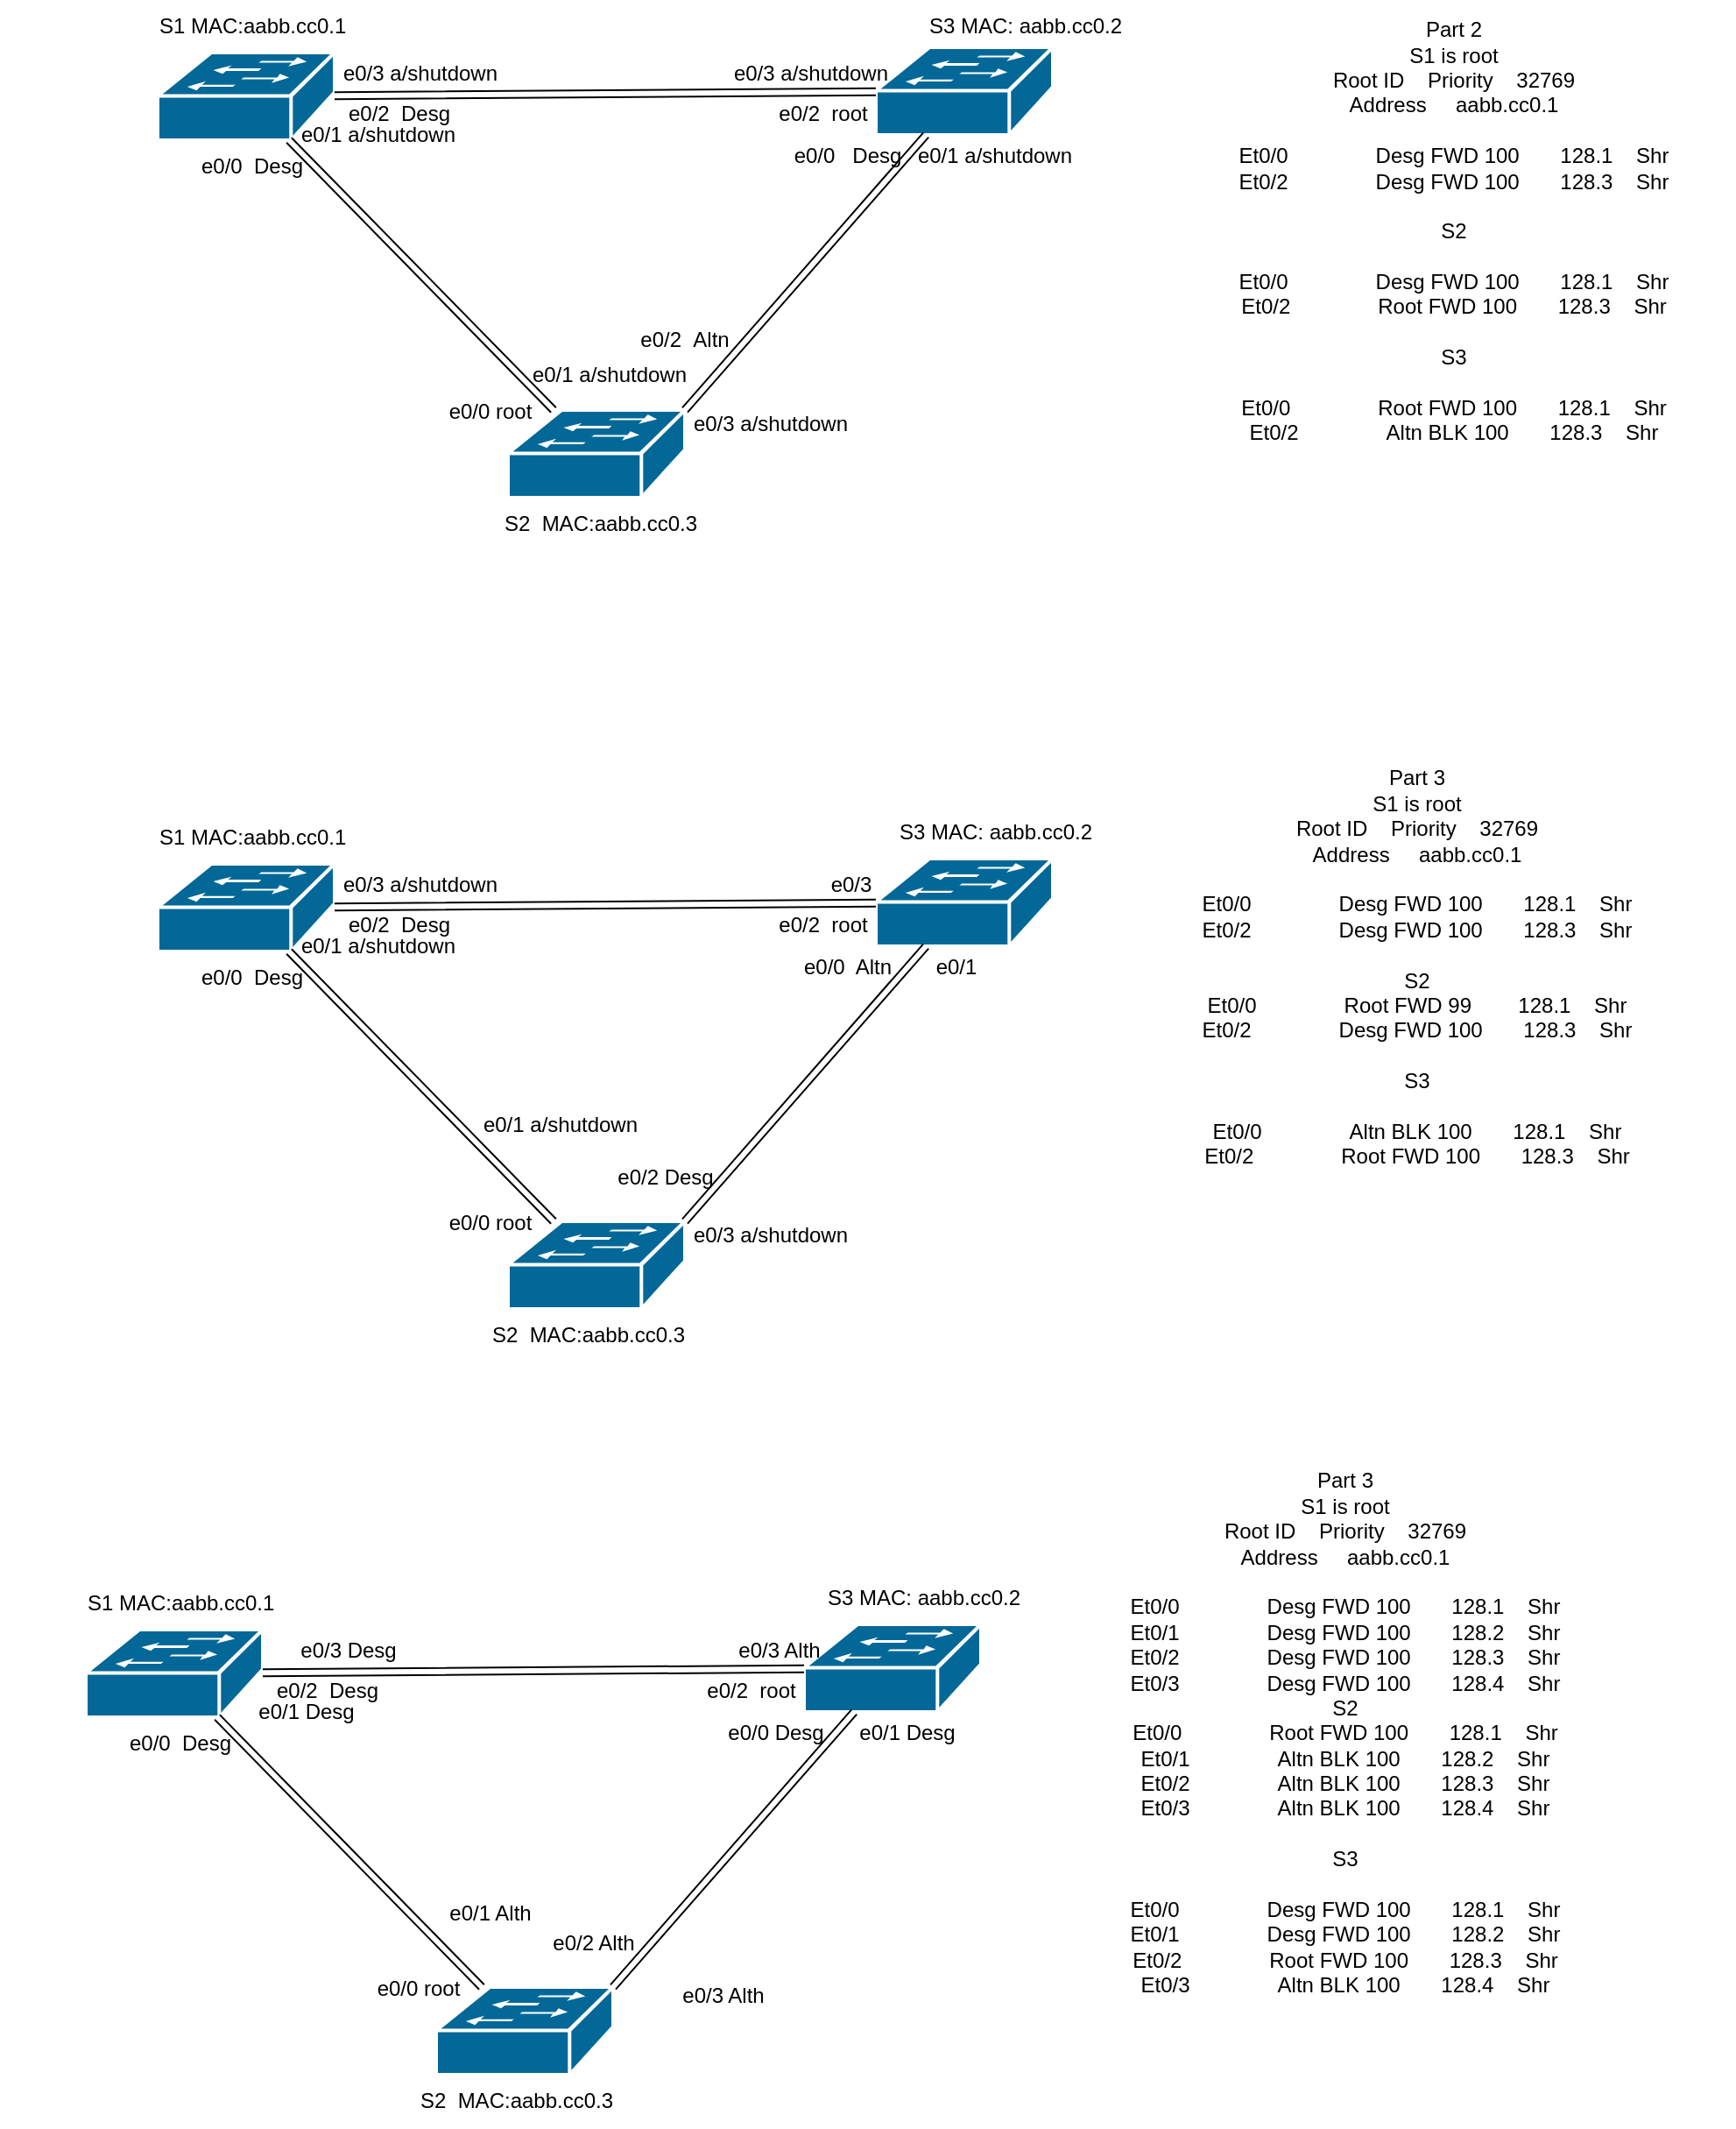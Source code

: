<mxfile version="24.8.6">
  <diagram name="Page-1" id="c37626ed-c26b-45fb-9056-f9ebc6bb27b6">
    <mxGraphModel dx="1154" dy="546" grid="1" gridSize="10" guides="1" tooltips="1" connect="1" arrows="1" fold="1" page="1" pageScale="1" pageWidth="1100" pageHeight="850" background="none" math="0" shadow="0">
      <root>
        <mxCell id="0" />
        <mxCell id="1" parent="0" />
        <mxCell id="9AFmzdEa3dv1COguM4qp-1" value="" style="shape=mxgraph.cisco.switches.workgroup_switch;sketch=0;html=1;pointerEvents=1;dashed=0;fillColor=#036897;strokeColor=#ffffff;strokeWidth=2;verticalLabelPosition=bottom;verticalAlign=top;align=center;outlineConnect=0;" parent="1" vertex="1">
          <mxGeometry x="170" y="103" width="101" height="50" as="geometry" />
        </mxCell>
        <mxCell id="9AFmzdEa3dv1COguM4qp-2" value="" style="shape=mxgraph.cisco.switches.workgroup_switch;sketch=0;html=1;pointerEvents=1;dashed=0;fillColor=#036897;strokeColor=#ffffff;strokeWidth=2;verticalLabelPosition=bottom;verticalAlign=top;align=center;outlineConnect=0;" parent="1" vertex="1">
          <mxGeometry x="580" y="100" width="101" height="50" as="geometry" />
        </mxCell>
        <mxCell id="9AFmzdEa3dv1COguM4qp-3" value="" style="shape=mxgraph.cisco.switches.workgroup_switch;sketch=0;html=1;pointerEvents=1;dashed=0;fillColor=#036897;strokeColor=#ffffff;strokeWidth=2;verticalLabelPosition=bottom;verticalAlign=top;align=center;outlineConnect=0;" parent="1" vertex="1">
          <mxGeometry x="370" y="307" width="101" height="50" as="geometry" />
        </mxCell>
        <mxCell id="9AFmzdEa3dv1COguM4qp-7" value="" style="orthogonalLoop=1;jettySize=auto;html=1;rounded=0;exitX=1;exitY=0;exitDx=0;exitDy=0;exitPerimeter=0;shape=link;" parent="1" source="9AFmzdEa3dv1COguM4qp-3" target="9AFmzdEa3dv1COguM4qp-2" edge="1">
          <mxGeometry width="80" relative="1" as="geometry">
            <mxPoint x="520" y="150" as="sourcePoint" />
            <mxPoint x="600" y="150" as="targetPoint" />
          </mxGeometry>
        </mxCell>
        <mxCell id="9AFmzdEa3dv1COguM4qp-8" value="" style="orthogonalLoop=1;jettySize=auto;html=1;rounded=0;shape=link;" parent="1" source="9AFmzdEa3dv1COguM4qp-3" target="9AFmzdEa3dv1COguM4qp-1" edge="1">
          <mxGeometry width="80" relative="1" as="geometry">
            <mxPoint x="441" y="330" as="sourcePoint" />
            <mxPoint x="615" y="160" as="targetPoint" />
          </mxGeometry>
        </mxCell>
        <mxCell id="9AFmzdEa3dv1COguM4qp-9" value="" style="orthogonalLoop=1;jettySize=auto;html=1;rounded=0;shape=link;" parent="1" source="9AFmzdEa3dv1COguM4qp-2" target="9AFmzdEa3dv1COguM4qp-1" edge="1">
          <mxGeometry width="80" relative="1" as="geometry">
            <mxPoint x="431" y="220" as="sourcePoint" />
            <mxPoint x="310" y="60" as="targetPoint" />
          </mxGeometry>
        </mxCell>
        <mxCell id="9AFmzdEa3dv1COguM4qp-10" value="S1 MAC:aabb.cc0.1&amp;nbsp;" style="text;strokeColor=none;align=center;fillColor=none;html=1;verticalAlign=middle;whiteSpace=wrap;rounded=0;" parent="1" vertex="1">
          <mxGeometry x="121" y="73" width="210" height="30" as="geometry" />
        </mxCell>
        <mxCell id="9AFmzdEa3dv1COguM4qp-11" value="S3 MAC: aabb.cc0.2" style="text;strokeColor=none;align=center;fillColor=none;html=1;verticalAlign=middle;whiteSpace=wrap;rounded=0;" parent="1" vertex="1">
          <mxGeometry x="584.5" y="73" width="161" height="30" as="geometry" />
        </mxCell>
        <mxCell id="9AFmzdEa3dv1COguM4qp-12" value="S2&amp;nbsp; MAC:aabb.cc0.3" style="text;strokeColor=none;align=center;fillColor=none;html=1;verticalAlign=middle;whiteSpace=wrap;rounded=0;" parent="1" vertex="1">
          <mxGeometry x="338" y="357" width="170" height="30" as="geometry" />
        </mxCell>
        <mxCell id="9AFmzdEa3dv1COguM4qp-13" value="e0/3 a/shutdown" style="text;strokeColor=none;align=center;fillColor=none;html=1;verticalAlign=middle;whiteSpace=wrap;rounded=0;" parent="1" vertex="1">
          <mxGeometry x="260" y="100" width="120" height="30" as="geometry" />
        </mxCell>
        <mxCell id="9AFmzdEa3dv1COguM4qp-14" value="e0/3 a/shutdown" style="text;strokeColor=none;align=center;fillColor=none;html=1;verticalAlign=middle;whiteSpace=wrap;rounded=0;" parent="1" vertex="1">
          <mxGeometry x="490" y="100" width="106" height="30" as="geometry" />
        </mxCell>
        <mxCell id="9AFmzdEa3dv1COguM4qp-15" value="e0/3 a/shutdown" style="text;strokeColor=none;align=center;fillColor=none;html=1;verticalAlign=middle;whiteSpace=wrap;rounded=0;" parent="1" vertex="1">
          <mxGeometry x="460" y="300" width="120" height="30" as="geometry" />
        </mxCell>
        <mxCell id="9AFmzdEa3dv1COguM4qp-16" value="e0/0&amp;nbsp;&amp;nbsp;Desg" style="text;strokeColor=none;align=center;fillColor=none;html=1;verticalAlign=middle;whiteSpace=wrap;rounded=0;" parent="1" vertex="1">
          <mxGeometry x="194" y="153" width="60" height="30" as="geometry" />
        </mxCell>
        <mxCell id="9AFmzdEa3dv1COguM4qp-17" value="e0/0&amp;nbsp;&amp;nbsp;&amp;nbsp;Desg" style="text;strokeColor=none;align=center;fillColor=none;html=1;verticalAlign=middle;whiteSpace=wrap;rounded=0;" parent="1" vertex="1">
          <mxGeometry x="534" y="147" width="60" height="30" as="geometry" />
        </mxCell>
        <mxCell id="9AFmzdEa3dv1COguM4qp-18" value="e0/0&amp;nbsp;root" style="text;strokeColor=none;align=center;fillColor=none;html=1;verticalAlign=middle;whiteSpace=wrap;rounded=0;" parent="1" vertex="1">
          <mxGeometry x="330" y="293" width="60" height="30" as="geometry" />
        </mxCell>
        <mxCell id="9AFmzdEa3dv1COguM4qp-19" value="e0/1 a/shutdown" style="text;strokeColor=none;align=center;fillColor=none;html=1;verticalAlign=middle;whiteSpace=wrap;rounded=0;" parent="1" vertex="1">
          <mxGeometry x="232" y="135" width="128" height="30" as="geometry" />
        </mxCell>
        <mxCell id="9AFmzdEa3dv1COguM4qp-20" value="e0/1 a/shutdown" style="text;strokeColor=none;align=center;fillColor=none;html=1;verticalAlign=middle;whiteSpace=wrap;rounded=0;" parent="1" vertex="1">
          <mxGeometry x="596" y="147" width="104" height="30" as="geometry" />
        </mxCell>
        <mxCell id="9AFmzdEa3dv1COguM4qp-21" value="e0/1 a/shutdown" style="text;strokeColor=none;align=center;fillColor=none;html=1;verticalAlign=middle;whiteSpace=wrap;rounded=0;" parent="1" vertex="1">
          <mxGeometry x="378" y="272" width="100" height="30" as="geometry" />
        </mxCell>
        <mxCell id="9AFmzdEa3dv1COguM4qp-22" value="e0/2&amp;nbsp;&amp;nbsp;Altn" style="text;strokeColor=none;align=center;fillColor=none;html=1;verticalAlign=middle;whiteSpace=wrap;rounded=0;" parent="1" vertex="1">
          <mxGeometry x="441" y="252" width="60" height="30" as="geometry" />
        </mxCell>
        <mxCell id="9AFmzdEa3dv1COguM4qp-23" value="e0/2&amp;nbsp;&amp;nbsp;Desg" style="text;strokeColor=none;align=center;fillColor=none;html=1;verticalAlign=middle;whiteSpace=wrap;rounded=0;" parent="1" vertex="1">
          <mxGeometry x="278" y="123" width="60" height="30" as="geometry" />
        </mxCell>
        <mxCell id="9AFmzdEa3dv1COguM4qp-24" value="e0/2&amp;nbsp;&amp;nbsp;root" style="text;strokeColor=none;align=center;fillColor=none;html=1;verticalAlign=middle;whiteSpace=wrap;rounded=0;" parent="1" vertex="1">
          <mxGeometry x="520" y="123" width="60" height="30" as="geometry" />
        </mxCell>
        <mxCell id="SqgIeFdHdZ6kIC64qtme-1" value="Part 2&lt;div&gt;&lt;div&gt;S1 is root&lt;/div&gt;&lt;div&gt;Root ID&amp;nbsp; &amp;nbsp; Priority&amp;nbsp; &amp;nbsp; 32769&lt;/div&gt;&lt;div&gt;Address&amp;nbsp; &amp;nbsp; &amp;nbsp;aabb.cc0.1&lt;/div&gt;&lt;div&gt;&lt;br&gt;&lt;/div&gt;&lt;div&gt;Et0/0&amp;nbsp; &amp;nbsp; &amp;nbsp; &amp;nbsp; &amp;nbsp; &amp;nbsp; &amp;nbsp; &amp;nbsp;Desg FWD 100&amp;nbsp; &amp;nbsp; &amp;nbsp; &amp;nbsp;128.1&amp;nbsp; &amp;nbsp; Shr&lt;/div&gt;&lt;div&gt;Et0/2&amp;nbsp; &amp;nbsp; &amp;nbsp; &amp;nbsp; &amp;nbsp; &amp;nbsp; &amp;nbsp; &amp;nbsp;Desg FWD 100&amp;nbsp; &amp;nbsp; &amp;nbsp; &amp;nbsp;128.3&amp;nbsp; &amp;nbsp; Shr&lt;/div&gt;&lt;div&gt;&lt;br&gt;&lt;/div&gt;&lt;div&gt;S2&lt;/div&gt;&lt;div&gt;&lt;br&gt;&lt;/div&gt;&lt;div&gt;Et0/0&amp;nbsp; &amp;nbsp; &amp;nbsp; &amp;nbsp; &amp;nbsp; &amp;nbsp; &amp;nbsp; &amp;nbsp;Desg FWD 100&amp;nbsp; &amp;nbsp; &amp;nbsp; &amp;nbsp;128.1&amp;nbsp; &amp;nbsp; Shr&lt;/div&gt;&lt;div&gt;Et0/2&amp;nbsp; &amp;nbsp; &amp;nbsp; &amp;nbsp; &amp;nbsp; &amp;nbsp; &amp;nbsp; &amp;nbsp;Root FWD 100&amp;nbsp; &amp;nbsp; &amp;nbsp; &amp;nbsp;128.3&amp;nbsp; &amp;nbsp; Shr&lt;/div&gt;&lt;div&gt;&lt;br&gt;&lt;/div&gt;&lt;div&gt;S3&lt;/div&gt;&lt;div&gt;&lt;br&gt;&lt;/div&gt;&lt;div&gt;Et0/0&amp;nbsp; &amp;nbsp; &amp;nbsp; &amp;nbsp; &amp;nbsp; &amp;nbsp; &amp;nbsp; &amp;nbsp;Root FWD 100&amp;nbsp; &amp;nbsp; &amp;nbsp; &amp;nbsp;128.1&amp;nbsp; &amp;nbsp; Shr&lt;/div&gt;&lt;div&gt;Et0/2&amp;nbsp; &amp;nbsp; &amp;nbsp; &amp;nbsp; &amp;nbsp; &amp;nbsp; &amp;nbsp; &amp;nbsp;Altn BLK 100&amp;nbsp; &amp;nbsp; &amp;nbsp; &amp;nbsp;128.3&amp;nbsp; &amp;nbsp; Shr&lt;/div&gt;&lt;/div&gt;" style="text;strokeColor=none;align=center;fillColor=none;html=1;verticalAlign=middle;whiteSpace=wrap;rounded=0;" vertex="1" parent="1">
          <mxGeometry x="750" y="190" width="320" height="30" as="geometry" />
        </mxCell>
        <mxCell id="SqgIeFdHdZ6kIC64qtme-3" value="" style="shape=mxgraph.cisco.switches.workgroup_switch;sketch=0;html=1;pointerEvents=1;dashed=0;fillColor=#036897;strokeColor=#ffffff;strokeWidth=2;verticalLabelPosition=bottom;verticalAlign=top;align=center;outlineConnect=0;" vertex="1" parent="1">
          <mxGeometry x="170" y="566" width="101" height="50" as="geometry" />
        </mxCell>
        <mxCell id="SqgIeFdHdZ6kIC64qtme-4" value="" style="shape=mxgraph.cisco.switches.workgroup_switch;sketch=0;html=1;pointerEvents=1;dashed=0;fillColor=#036897;strokeColor=#ffffff;strokeWidth=2;verticalLabelPosition=bottom;verticalAlign=top;align=center;outlineConnect=0;" vertex="1" parent="1">
          <mxGeometry x="580" y="563" width="101" height="50" as="geometry" />
        </mxCell>
        <mxCell id="SqgIeFdHdZ6kIC64qtme-5" value="" style="shape=mxgraph.cisco.switches.workgroup_switch;sketch=0;html=1;pointerEvents=1;dashed=0;fillColor=#036897;strokeColor=#ffffff;strokeWidth=2;verticalLabelPosition=bottom;verticalAlign=top;align=center;outlineConnect=0;" vertex="1" parent="1">
          <mxGeometry x="370" y="770" width="101" height="50" as="geometry" />
        </mxCell>
        <mxCell id="SqgIeFdHdZ6kIC64qtme-6" value="" style="orthogonalLoop=1;jettySize=auto;html=1;rounded=0;exitX=1;exitY=0;exitDx=0;exitDy=0;exitPerimeter=0;shape=link;" edge="1" parent="1" source="SqgIeFdHdZ6kIC64qtme-5" target="SqgIeFdHdZ6kIC64qtme-4">
          <mxGeometry width="80" relative="1" as="geometry">
            <mxPoint x="520" y="613" as="sourcePoint" />
            <mxPoint x="600" y="613" as="targetPoint" />
          </mxGeometry>
        </mxCell>
        <mxCell id="SqgIeFdHdZ6kIC64qtme-7" value="" style="orthogonalLoop=1;jettySize=auto;html=1;rounded=0;shape=link;" edge="1" parent="1" source="SqgIeFdHdZ6kIC64qtme-5" target="SqgIeFdHdZ6kIC64qtme-3">
          <mxGeometry width="80" relative="1" as="geometry">
            <mxPoint x="441" y="793" as="sourcePoint" />
            <mxPoint x="615" y="623" as="targetPoint" />
          </mxGeometry>
        </mxCell>
        <mxCell id="SqgIeFdHdZ6kIC64qtme-8" value="" style="orthogonalLoop=1;jettySize=auto;html=1;rounded=0;shape=link;" edge="1" parent="1" source="SqgIeFdHdZ6kIC64qtme-4" target="SqgIeFdHdZ6kIC64qtme-3">
          <mxGeometry width="80" relative="1" as="geometry">
            <mxPoint x="431" y="683" as="sourcePoint" />
            <mxPoint x="310" y="523" as="targetPoint" />
          </mxGeometry>
        </mxCell>
        <mxCell id="SqgIeFdHdZ6kIC64qtme-9" value="S1 MAC:aabb.cc0.1&amp;nbsp;" style="text;strokeColor=none;align=center;fillColor=none;html=1;verticalAlign=middle;whiteSpace=wrap;rounded=0;" vertex="1" parent="1">
          <mxGeometry x="121" y="536" width="210" height="30" as="geometry" />
        </mxCell>
        <mxCell id="SqgIeFdHdZ6kIC64qtme-10" value="S3 MAC: aabb.cc0.2" style="text;strokeColor=none;align=center;fillColor=none;html=1;verticalAlign=middle;whiteSpace=wrap;rounded=0;" vertex="1" parent="1">
          <mxGeometry x="567.5" y="533" width="161" height="30" as="geometry" />
        </mxCell>
        <mxCell id="SqgIeFdHdZ6kIC64qtme-11" value="S2&amp;nbsp; MAC:aabb.cc0.3" style="text;strokeColor=none;align=center;fillColor=none;html=1;verticalAlign=middle;whiteSpace=wrap;rounded=0;" vertex="1" parent="1">
          <mxGeometry x="331" y="820" width="170" height="30" as="geometry" />
        </mxCell>
        <mxCell id="SqgIeFdHdZ6kIC64qtme-12" value="e0/3 a/shutdown" style="text;strokeColor=none;align=center;fillColor=none;html=1;verticalAlign=middle;whiteSpace=wrap;rounded=0;" vertex="1" parent="1">
          <mxGeometry x="260" y="563" width="120" height="30" as="geometry" />
        </mxCell>
        <mxCell id="SqgIeFdHdZ6kIC64qtme-13" value="e0/3" style="text;strokeColor=none;align=center;fillColor=none;html=1;verticalAlign=middle;whiteSpace=wrap;rounded=0;" vertex="1" parent="1">
          <mxGeometry x="536" y="563" width="60" height="30" as="geometry" />
        </mxCell>
        <mxCell id="SqgIeFdHdZ6kIC64qtme-14" value="e0/3 a/shutdown" style="text;strokeColor=none;align=center;fillColor=none;html=1;verticalAlign=middle;whiteSpace=wrap;rounded=0;" vertex="1" parent="1">
          <mxGeometry x="460" y="763" width="120" height="30" as="geometry" />
        </mxCell>
        <mxCell id="SqgIeFdHdZ6kIC64qtme-15" value="e0/0&amp;nbsp;&amp;nbsp;Desg" style="text;strokeColor=none;align=center;fillColor=none;html=1;verticalAlign=middle;whiteSpace=wrap;rounded=0;" vertex="1" parent="1">
          <mxGeometry x="194" y="616" width="60" height="30" as="geometry" />
        </mxCell>
        <mxCell id="SqgIeFdHdZ6kIC64qtme-16" value="e0/0&amp;nbsp; Altn" style="text;strokeColor=none;align=center;fillColor=none;html=1;verticalAlign=middle;whiteSpace=wrap;rounded=0;" vertex="1" parent="1">
          <mxGeometry x="534" y="610" width="60" height="30" as="geometry" />
        </mxCell>
        <mxCell id="SqgIeFdHdZ6kIC64qtme-17" value="e0/0&amp;nbsp;root" style="text;strokeColor=none;align=center;fillColor=none;html=1;verticalAlign=middle;whiteSpace=wrap;rounded=0;" vertex="1" parent="1">
          <mxGeometry x="330" y="756" width="60" height="30" as="geometry" />
        </mxCell>
        <mxCell id="SqgIeFdHdZ6kIC64qtme-18" value="e0/1 a/shutdown" style="text;strokeColor=none;align=center;fillColor=none;html=1;verticalAlign=middle;whiteSpace=wrap;rounded=0;" vertex="1" parent="1">
          <mxGeometry x="232" y="598" width="128" height="30" as="geometry" />
        </mxCell>
        <mxCell id="SqgIeFdHdZ6kIC64qtme-19" value="e0/1" style="text;strokeColor=none;align=center;fillColor=none;html=1;verticalAlign=middle;whiteSpace=wrap;rounded=0;" vertex="1" parent="1">
          <mxGeometry x="596" y="610" width="60" height="30" as="geometry" />
        </mxCell>
        <mxCell id="SqgIeFdHdZ6kIC64qtme-20" value="e0/1 a/shutdown" style="text;strokeColor=none;align=center;fillColor=none;html=1;verticalAlign=middle;whiteSpace=wrap;rounded=0;" vertex="1" parent="1">
          <mxGeometry x="350" y="700" width="100" height="30" as="geometry" />
        </mxCell>
        <mxCell id="SqgIeFdHdZ6kIC64qtme-21" value="e0/2 Desg" style="text;strokeColor=none;align=center;fillColor=none;html=1;verticalAlign=middle;whiteSpace=wrap;rounded=0;" vertex="1" parent="1">
          <mxGeometry x="430" y="730" width="60" height="30" as="geometry" />
        </mxCell>
        <mxCell id="SqgIeFdHdZ6kIC64qtme-22" value="e0/2&amp;nbsp;&amp;nbsp;Desg" style="text;strokeColor=none;align=center;fillColor=none;html=1;verticalAlign=middle;whiteSpace=wrap;rounded=0;" vertex="1" parent="1">
          <mxGeometry x="278" y="586" width="60" height="30" as="geometry" />
        </mxCell>
        <mxCell id="SqgIeFdHdZ6kIC64qtme-23" value="e0/2&amp;nbsp;&amp;nbsp;root" style="text;strokeColor=none;align=center;fillColor=none;html=1;verticalAlign=middle;whiteSpace=wrap;rounded=0;" vertex="1" parent="1">
          <mxGeometry x="520" y="586" width="60" height="30" as="geometry" />
        </mxCell>
        <mxCell id="SqgIeFdHdZ6kIC64qtme-24" value="Part 3&lt;div&gt;&lt;div&gt;S1 is root&lt;/div&gt;&lt;div&gt;Root ID&amp;nbsp; &amp;nbsp; Priority&amp;nbsp; &amp;nbsp; 32769&lt;/div&gt;&lt;div&gt;Address&amp;nbsp; &amp;nbsp; &amp;nbsp;aabb.cc0.1&lt;/div&gt;&lt;div&gt;&lt;br&gt;&lt;/div&gt;&lt;div&gt;Et0/0&amp;nbsp; &amp;nbsp; &amp;nbsp; &amp;nbsp; &amp;nbsp; &amp;nbsp; &amp;nbsp; &amp;nbsp;Desg FWD 100&amp;nbsp; &amp;nbsp; &amp;nbsp; &amp;nbsp;128.1&amp;nbsp; &amp;nbsp; Shr&lt;/div&gt;&lt;div&gt;Et0/2&amp;nbsp; &amp;nbsp; &amp;nbsp; &amp;nbsp; &amp;nbsp; &amp;nbsp; &amp;nbsp; &amp;nbsp;Desg FWD 100&amp;nbsp; &amp;nbsp; &amp;nbsp; &amp;nbsp;128.3&amp;nbsp; &amp;nbsp; Shr&lt;/div&gt;&lt;div&gt;&lt;br&gt;&lt;/div&gt;&lt;div&gt;S2&lt;/div&gt;&lt;div&gt;&lt;span style=&quot;background-color: initial;&quot;&gt;Et0/0&amp;nbsp; &amp;nbsp; &amp;nbsp; &amp;nbsp; &amp;nbsp; &amp;nbsp; &amp;nbsp; &amp;nbsp;Root FWD 99&amp;nbsp; &amp;nbsp; &amp;nbsp; &amp;nbsp; 128.1&amp;nbsp; &amp;nbsp; Shr&lt;/span&gt;&lt;/div&gt;&lt;div&gt;&lt;div&gt;Et0/2&amp;nbsp; &amp;nbsp; &amp;nbsp; &amp;nbsp; &amp;nbsp; &amp;nbsp; &amp;nbsp; &amp;nbsp;Desg FWD 100&amp;nbsp; &amp;nbsp; &amp;nbsp; &amp;nbsp;128.3&amp;nbsp; &amp;nbsp; Shr&lt;/div&gt;&lt;/div&gt;&lt;div&gt;&lt;br&gt;&lt;/div&gt;&lt;div&gt;S3&lt;/div&gt;&lt;div&gt;&lt;br&gt;&lt;/div&gt;&lt;div&gt;&lt;div&gt;Et0/0&amp;nbsp; &amp;nbsp; &amp;nbsp; &amp;nbsp; &amp;nbsp; &amp;nbsp; &amp;nbsp; &amp;nbsp;Altn BLK 100&amp;nbsp; &amp;nbsp; &amp;nbsp; &amp;nbsp;128.1&amp;nbsp; &amp;nbsp; Shr&lt;/div&gt;&lt;div&gt;Et0/2&amp;nbsp; &amp;nbsp; &amp;nbsp; &amp;nbsp; &amp;nbsp; &amp;nbsp; &amp;nbsp; &amp;nbsp;Root FWD 100&amp;nbsp; &amp;nbsp; &amp;nbsp; &amp;nbsp;128.3&amp;nbsp; &amp;nbsp; Shr&lt;/div&gt;&lt;/div&gt;&lt;/div&gt;" style="text;strokeColor=none;align=center;fillColor=none;html=1;verticalAlign=middle;whiteSpace=wrap;rounded=0;" vertex="1" parent="1">
          <mxGeometry x="728.5" y="610" width="320" height="30" as="geometry" />
        </mxCell>
        <mxCell id="SqgIeFdHdZ6kIC64qtme-25" value="" style="shape=mxgraph.cisco.switches.workgroup_switch;sketch=0;html=1;pointerEvents=1;dashed=0;fillColor=#036897;strokeColor=#ffffff;strokeWidth=2;verticalLabelPosition=bottom;verticalAlign=top;align=center;outlineConnect=0;" vertex="1" parent="1">
          <mxGeometry x="129" y="1003" width="101" height="50" as="geometry" />
        </mxCell>
        <mxCell id="SqgIeFdHdZ6kIC64qtme-26" value="" style="shape=mxgraph.cisco.switches.workgroup_switch;sketch=0;html=1;pointerEvents=1;dashed=0;fillColor=#036897;strokeColor=#ffffff;strokeWidth=2;verticalLabelPosition=bottom;verticalAlign=top;align=center;outlineConnect=0;" vertex="1" parent="1">
          <mxGeometry x="539" y="1000" width="101" height="50" as="geometry" />
        </mxCell>
        <mxCell id="SqgIeFdHdZ6kIC64qtme-27" value="" style="shape=mxgraph.cisco.switches.workgroup_switch;sketch=0;html=1;pointerEvents=1;dashed=0;fillColor=#036897;strokeColor=#ffffff;strokeWidth=2;verticalLabelPosition=bottom;verticalAlign=top;align=center;outlineConnect=0;" vertex="1" parent="1">
          <mxGeometry x="329" y="1207" width="101" height="50" as="geometry" />
        </mxCell>
        <mxCell id="SqgIeFdHdZ6kIC64qtme-28" value="" style="orthogonalLoop=1;jettySize=auto;html=1;rounded=0;exitX=1;exitY=0;exitDx=0;exitDy=0;exitPerimeter=0;shape=link;" edge="1" parent="1" source="SqgIeFdHdZ6kIC64qtme-27" target="SqgIeFdHdZ6kIC64qtme-26">
          <mxGeometry width="80" relative="1" as="geometry">
            <mxPoint x="479" y="1050" as="sourcePoint" />
            <mxPoint x="559" y="1050" as="targetPoint" />
          </mxGeometry>
        </mxCell>
        <mxCell id="SqgIeFdHdZ6kIC64qtme-29" value="" style="orthogonalLoop=1;jettySize=auto;html=1;rounded=0;shape=link;" edge="1" parent="1" source="SqgIeFdHdZ6kIC64qtme-27" target="SqgIeFdHdZ6kIC64qtme-25">
          <mxGeometry width="80" relative="1" as="geometry">
            <mxPoint x="400" y="1230" as="sourcePoint" />
            <mxPoint x="574" y="1060" as="targetPoint" />
          </mxGeometry>
        </mxCell>
        <mxCell id="SqgIeFdHdZ6kIC64qtme-30" value="" style="orthogonalLoop=1;jettySize=auto;html=1;rounded=0;shape=link;" edge="1" parent="1" source="SqgIeFdHdZ6kIC64qtme-26" target="SqgIeFdHdZ6kIC64qtme-25">
          <mxGeometry width="80" relative="1" as="geometry">
            <mxPoint x="390" y="1120" as="sourcePoint" />
            <mxPoint x="269" y="960" as="targetPoint" />
          </mxGeometry>
        </mxCell>
        <mxCell id="SqgIeFdHdZ6kIC64qtme-31" value="S1 MAC:aabb.cc0.1&amp;nbsp;" style="text;strokeColor=none;align=center;fillColor=none;html=1;verticalAlign=middle;whiteSpace=wrap;rounded=0;" vertex="1" parent="1">
          <mxGeometry x="80" y="973" width="210" height="30" as="geometry" />
        </mxCell>
        <mxCell id="SqgIeFdHdZ6kIC64qtme-32" value="S3 MAC: aabb.cc0.2" style="text;strokeColor=none;align=center;fillColor=none;html=1;verticalAlign=middle;whiteSpace=wrap;rounded=0;" vertex="1" parent="1">
          <mxGeometry x="526.5" y="970" width="161" height="30" as="geometry" />
        </mxCell>
        <mxCell id="SqgIeFdHdZ6kIC64qtme-33" value="S2&amp;nbsp; MAC:aabb.cc0.3" style="text;strokeColor=none;align=center;fillColor=none;html=1;verticalAlign=middle;whiteSpace=wrap;rounded=0;" vertex="1" parent="1">
          <mxGeometry x="290" y="1257" width="170" height="30" as="geometry" />
        </mxCell>
        <mxCell id="SqgIeFdHdZ6kIC64qtme-34" value="e0/3 Desg" style="text;strokeColor=none;align=center;fillColor=none;html=1;verticalAlign=middle;whiteSpace=wrap;rounded=0;" vertex="1" parent="1">
          <mxGeometry x="219" y="1000" width="120" height="30" as="geometry" />
        </mxCell>
        <mxCell id="SqgIeFdHdZ6kIC64qtme-35" value="e0/3 Alth" style="text;strokeColor=none;align=center;fillColor=none;html=1;verticalAlign=middle;whiteSpace=wrap;rounded=0;" vertex="1" parent="1">
          <mxGeometry x="495" y="1000" width="60" height="30" as="geometry" />
        </mxCell>
        <mxCell id="SqgIeFdHdZ6kIC64qtme-36" value="e0/3 Alth" style="text;strokeColor=none;align=center;fillColor=none;html=1;verticalAlign=middle;whiteSpace=wrap;rounded=0;" vertex="1" parent="1">
          <mxGeometry x="433" y="1197" width="120" height="30" as="geometry" />
        </mxCell>
        <mxCell id="SqgIeFdHdZ6kIC64qtme-37" value="e0/0&amp;nbsp;&amp;nbsp;Desg" style="text;strokeColor=none;align=center;fillColor=none;html=1;verticalAlign=middle;whiteSpace=wrap;rounded=0;" vertex="1" parent="1">
          <mxGeometry x="153" y="1053" width="60" height="30" as="geometry" />
        </mxCell>
        <mxCell id="SqgIeFdHdZ6kIC64qtme-38" value="e0/0 Desg" style="text;strokeColor=none;align=center;fillColor=none;html=1;verticalAlign=middle;whiteSpace=wrap;rounded=0;" vertex="1" parent="1">
          <mxGeometry x="493" y="1047" width="60" height="30" as="geometry" />
        </mxCell>
        <mxCell id="SqgIeFdHdZ6kIC64qtme-39" value="e0/0&amp;nbsp;root" style="text;strokeColor=none;align=center;fillColor=none;html=1;verticalAlign=middle;whiteSpace=wrap;rounded=0;" vertex="1" parent="1">
          <mxGeometry x="289" y="1193" width="60" height="30" as="geometry" />
        </mxCell>
        <mxCell id="SqgIeFdHdZ6kIC64qtme-40" value="e0/1 Desg" style="text;strokeColor=none;align=center;fillColor=none;html=1;verticalAlign=middle;whiteSpace=wrap;rounded=0;" vertex="1" parent="1">
          <mxGeometry x="191" y="1035" width="128" height="30" as="geometry" />
        </mxCell>
        <mxCell id="SqgIeFdHdZ6kIC64qtme-41" value="e0/1 Desg" style="text;strokeColor=none;align=center;fillColor=none;html=1;verticalAlign=middle;whiteSpace=wrap;rounded=0;" vertex="1" parent="1">
          <mxGeometry x="567.5" y="1047" width="60" height="30" as="geometry" />
        </mxCell>
        <mxCell id="SqgIeFdHdZ6kIC64qtme-42" value="e0/1 Alth" style="text;strokeColor=none;align=center;fillColor=none;html=1;verticalAlign=middle;whiteSpace=wrap;rounded=0;" vertex="1" parent="1">
          <mxGeometry x="310" y="1150" width="100" height="30" as="geometry" />
        </mxCell>
        <mxCell id="SqgIeFdHdZ6kIC64qtme-43" value="e0/2 Alth" style="text;strokeColor=none;align=center;fillColor=none;html=1;verticalAlign=middle;whiteSpace=wrap;rounded=0;" vertex="1" parent="1">
          <mxGeometry x="389" y="1167" width="60" height="30" as="geometry" />
        </mxCell>
        <mxCell id="SqgIeFdHdZ6kIC64qtme-44" value="e0/2&amp;nbsp;&amp;nbsp;Desg" style="text;strokeColor=none;align=center;fillColor=none;html=1;verticalAlign=middle;whiteSpace=wrap;rounded=0;" vertex="1" parent="1">
          <mxGeometry x="237" y="1023" width="60" height="30" as="geometry" />
        </mxCell>
        <mxCell id="SqgIeFdHdZ6kIC64qtme-45" value="e0/2&amp;nbsp;&amp;nbsp;root" style="text;strokeColor=none;align=center;fillColor=none;html=1;verticalAlign=middle;whiteSpace=wrap;rounded=0;" vertex="1" parent="1">
          <mxGeometry x="479" y="1023" width="60" height="30" as="geometry" />
        </mxCell>
        <mxCell id="SqgIeFdHdZ6kIC64qtme-46" value="Part 3&lt;div&gt;&lt;div&gt;S1 is root&lt;/div&gt;&lt;div&gt;Root ID&amp;nbsp; &amp;nbsp; Priority&amp;nbsp; &amp;nbsp; 32769&lt;/div&gt;&lt;div&gt;Address&amp;nbsp; &amp;nbsp; &amp;nbsp;aabb.cc0.1&lt;/div&gt;&lt;div&gt;&lt;br&gt;&lt;/div&gt;&lt;div&gt;&lt;div&gt;Et0/0&amp;nbsp; &amp;nbsp; &amp;nbsp; &amp;nbsp; &amp;nbsp; &amp;nbsp; &amp;nbsp; &amp;nbsp;Desg FWD 100&amp;nbsp; &amp;nbsp; &amp;nbsp; &amp;nbsp;128.1&amp;nbsp; &amp;nbsp; Shr&lt;/div&gt;&lt;div&gt;Et0/1&amp;nbsp; &amp;nbsp; &amp;nbsp; &amp;nbsp; &amp;nbsp; &amp;nbsp; &amp;nbsp; &amp;nbsp;Desg FWD 100&amp;nbsp; &amp;nbsp; &amp;nbsp; &amp;nbsp;128.2&amp;nbsp; &amp;nbsp; Shr&lt;/div&gt;&lt;div&gt;Et0/2&amp;nbsp; &amp;nbsp; &amp;nbsp; &amp;nbsp; &amp;nbsp; &amp;nbsp; &amp;nbsp; &amp;nbsp;Desg FWD 100&amp;nbsp; &amp;nbsp; &amp;nbsp; &amp;nbsp;128.3&amp;nbsp; &amp;nbsp; Shr&lt;/div&gt;&lt;div&gt;Et0/3&amp;nbsp; &amp;nbsp; &amp;nbsp; &amp;nbsp; &amp;nbsp; &amp;nbsp; &amp;nbsp; &amp;nbsp;Desg FWD 100&amp;nbsp; &amp;nbsp; &amp;nbsp; &amp;nbsp;128.4&amp;nbsp; &amp;nbsp; Shr&lt;/div&gt;&lt;/div&gt;&lt;div&gt;S2&lt;/div&gt;&lt;div&gt;&lt;div&gt;Et0/0&amp;nbsp; &amp;nbsp; &amp;nbsp; &amp;nbsp; &amp;nbsp; &amp;nbsp; &amp;nbsp; &amp;nbsp;Root FWD 100&amp;nbsp; &amp;nbsp; &amp;nbsp; &amp;nbsp;128.1&amp;nbsp; &amp;nbsp; Shr&lt;/div&gt;&lt;div&gt;Et0/1&amp;nbsp; &amp;nbsp; &amp;nbsp; &amp;nbsp; &amp;nbsp; &amp;nbsp; &amp;nbsp; &amp;nbsp;Altn BLK 100&amp;nbsp; &amp;nbsp; &amp;nbsp; &amp;nbsp;128.2&amp;nbsp; &amp;nbsp; Shr&lt;/div&gt;&lt;div&gt;Et0/2&amp;nbsp; &amp;nbsp; &amp;nbsp; &amp;nbsp; &amp;nbsp; &amp;nbsp; &amp;nbsp; &amp;nbsp;Altn BLK 100&amp;nbsp; &amp;nbsp; &amp;nbsp; &amp;nbsp;128.3&amp;nbsp; &amp;nbsp; Shr&lt;/div&gt;&lt;div&gt;Et0/3&amp;nbsp; &amp;nbsp; &amp;nbsp; &amp;nbsp; &amp;nbsp; &amp;nbsp; &amp;nbsp; &amp;nbsp;Altn BLK 100&amp;nbsp; &amp;nbsp; &amp;nbsp; &amp;nbsp;128.4&amp;nbsp; &amp;nbsp; Shr&lt;/div&gt;&lt;/div&gt;&lt;div&gt;&lt;br&gt;&lt;/div&gt;&lt;div&gt;S3&lt;/div&gt;&lt;div&gt;&lt;br&gt;&lt;/div&gt;&lt;div&gt;&lt;div&gt;Et0/0&amp;nbsp; &amp;nbsp; &amp;nbsp; &amp;nbsp; &amp;nbsp; &amp;nbsp; &amp;nbsp; &amp;nbsp;Desg FWD 100&amp;nbsp; &amp;nbsp; &amp;nbsp; &amp;nbsp;128.1&amp;nbsp; &amp;nbsp; Shr&lt;/div&gt;&lt;div&gt;Et0/1&amp;nbsp; &amp;nbsp; &amp;nbsp; &amp;nbsp; &amp;nbsp; &amp;nbsp; &amp;nbsp; &amp;nbsp;Desg FWD 100&amp;nbsp; &amp;nbsp; &amp;nbsp; &amp;nbsp;128.2&amp;nbsp; &amp;nbsp; Shr&lt;/div&gt;&lt;div&gt;Et0/2&amp;nbsp; &amp;nbsp; &amp;nbsp; &amp;nbsp; &amp;nbsp; &amp;nbsp; &amp;nbsp; &amp;nbsp;Root FWD 100&amp;nbsp; &amp;nbsp; &amp;nbsp; &amp;nbsp;128.3&amp;nbsp; &amp;nbsp; Shr&lt;/div&gt;&lt;div&gt;Et0/3&amp;nbsp; &amp;nbsp; &amp;nbsp; &amp;nbsp; &amp;nbsp; &amp;nbsp; &amp;nbsp; &amp;nbsp;Altn BLK 100&amp;nbsp; &amp;nbsp; &amp;nbsp; &amp;nbsp;128.4&amp;nbsp; &amp;nbsp; Shr&lt;/div&gt;&lt;/div&gt;&lt;/div&gt;" style="text;strokeColor=none;align=center;fillColor=none;html=1;verticalAlign=middle;whiteSpace=wrap;rounded=0;" vertex="1" parent="1">
          <mxGeometry x="687.5" y="1047" width="320" height="30" as="geometry" />
        </mxCell>
      </root>
    </mxGraphModel>
  </diagram>
</mxfile>
